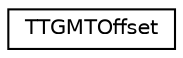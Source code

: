 digraph "Graphical Class Hierarchy"
{
 // INTERACTIVE_SVG=YES
 // LATEX_PDF_SIZE
  edge [fontname="Helvetica",fontsize="10",labelfontname="Helvetica",labelfontsize="10"];
  node [fontname="Helvetica",fontsize="10",shape=record];
  rankdir="LR";
  Node0 [label="TTGMTOffset",height=0.2,width=0.4,color="black", fillcolor="white", style="filled",URL="$dc/d6c/structTTGMTOffset.html",tooltip="Structure to represent an offset from GMT."];
}
